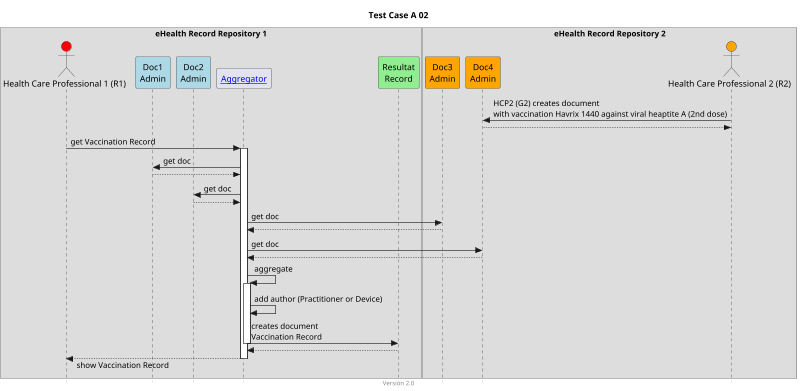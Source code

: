 @startuml
title Test Case A 02
footer Version 2.0
skinparam responseMessageBelowArrow true
skinparam style strictuml
scale max 800 width


box "eHealth Record Repository 1"
actor "Health Care Professional 1 (R1)" as PAT #red
participant "Doc1\nAdmin" as Doc1 #lightblue
participant "Doc2\nAdmin" as Doc2  #lightblue
participant "[[aggregator.html Aggregator]]" as AGG
participant "Resultat\nRecord" as RES #lightgreen
end box

box "eHealth Record Repository 2"
participant "Doc3\nAdmin" as Doc3 #orange
participant "Doc4\nAdmin" as Doc4 #orange
actor "Health Care Professional 2 (R2)" as HCP2_C2 #orange
end box

HCP2_C2 -> Doc4: HCP2 (G2) creates document\nwith vaccination Havrix 1440 against viral heaptite A (2nd dose)
HCP2_C2 <-- Doc4

PAT -> AGG: get Vaccination Record
activate AGG

AGG -> Doc1: get doc
AGG <-- Doc1

AGG -> Doc2: get doc
AGG <-- Doc2

AGG -> Doc3: get doc
AGG <-- Doc3

AGG -> Doc4: get doc
AGG <-- Doc4

AGG -> AGG: aggregate
activate AGG
AGG -> AGG: add author (Practitioner or Device)
AGG -> RES: creates document\nVaccination Record
deactivate AGG
AGG <-- RES
PAT <-- AGG: show Vaccination Record
deactivate AGG

@enduml
